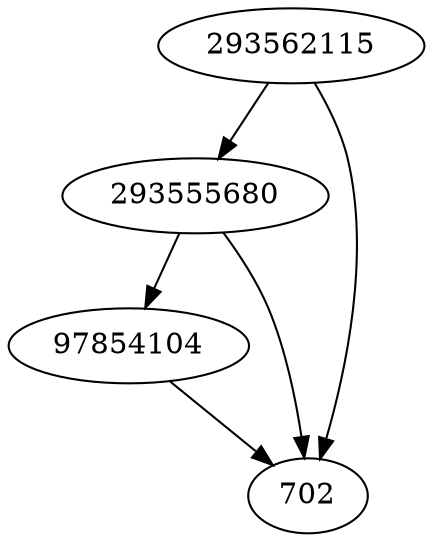 strict digraph  {
97854104;
293562115;
293555680;
702;
97854104 -> 702;
293562115 -> 293555680;
293562115 -> 702;
293555680 -> 97854104;
293555680 -> 702;
}
